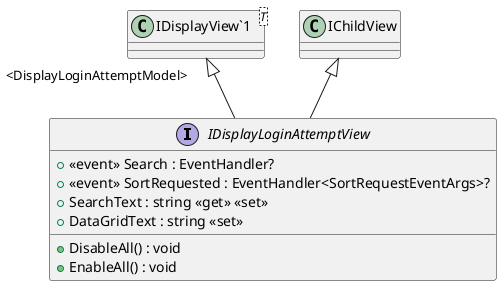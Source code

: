 @startuml
interface IDisplayLoginAttemptView {
    +  <<event>> Search : EventHandler? 
    +  <<event>> SortRequested : EventHandler<SortRequestEventArgs>? 
    + SearchText : string <<get>> <<set>>
    + DataGridText : string <<set>>
    + DisableAll() : void
    + EnableAll() : void
}
class "IDisplayView`1"<T> {
}
"IDisplayView`1" "<DisplayLoginAttemptModel>" <|-- IDisplayLoginAttemptView
IChildView <|-- IDisplayLoginAttemptView
@enduml
